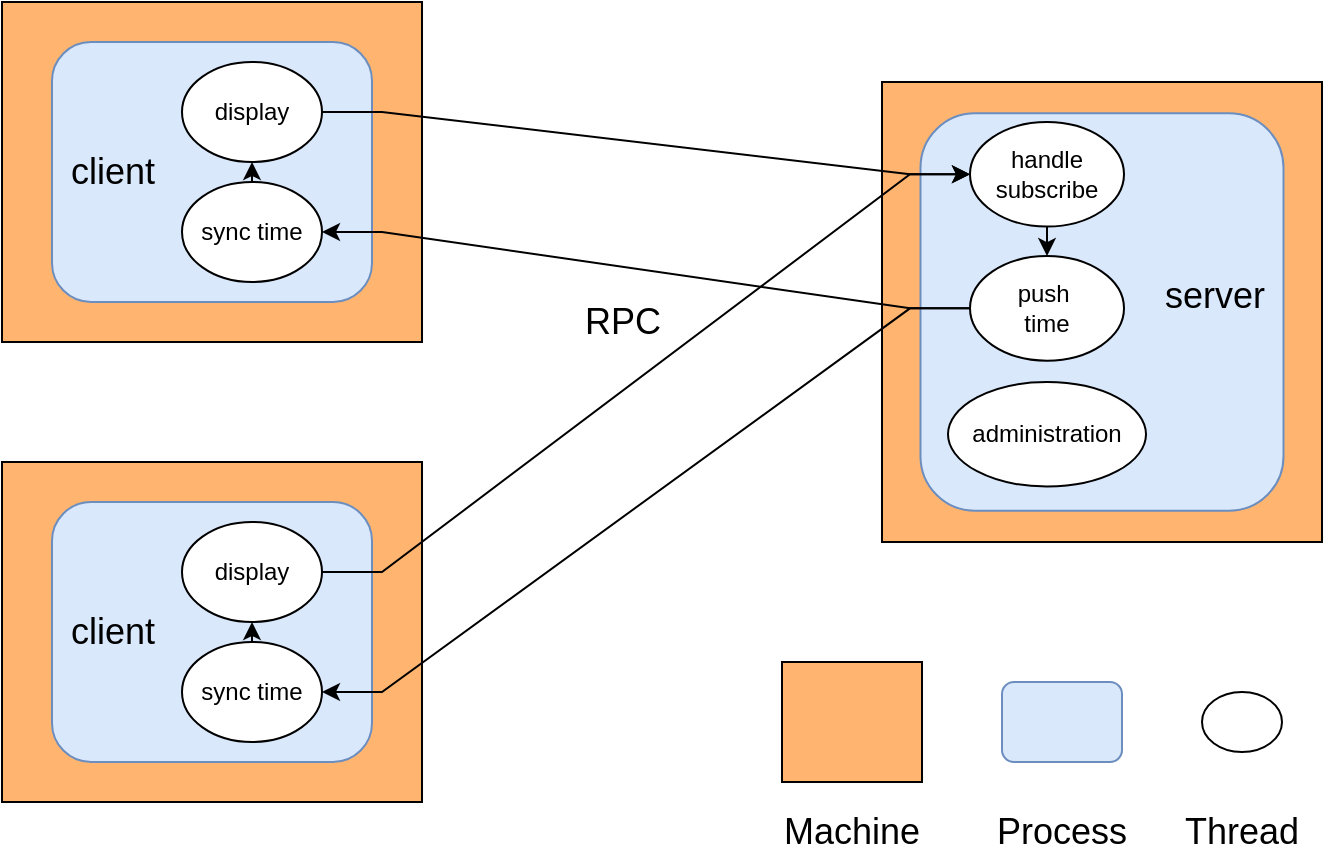 <mxfile version="20.5.2" type="github">
  <diagram id="RbMgAAy92q9eUkuMfOsH" name="第 1 页">
    <mxGraphModel dx="1038" dy="539" grid="1" gridSize="10" guides="1" tooltips="1" connect="1" arrows="1" fold="1" page="1" pageScale="1" pageWidth="827" pageHeight="1169" math="0" shadow="0">
      <root>
        <mxCell id="0" />
        <mxCell id="1" parent="0" />
        <mxCell id="Arx3bD0SInVLwc2aBMIQ-6" value="" style="group" vertex="1" connectable="0" parent="1">
          <mxGeometry x="70" y="60" width="210" height="170" as="geometry" />
        </mxCell>
        <mxCell id="Arx3bD0SInVLwc2aBMIQ-2" value="" style="rounded=0;whiteSpace=wrap;html=1;fillColor=#FFB570;" vertex="1" parent="Arx3bD0SInVLwc2aBMIQ-6">
          <mxGeometry width="210" height="170" as="geometry" />
        </mxCell>
        <mxCell id="Arx3bD0SInVLwc2aBMIQ-3" value="" style="rounded=1;whiteSpace=wrap;html=1;fillColor=#dae8fc;strokeColor=#6c8ebf;" vertex="1" parent="Arx3bD0SInVLwc2aBMIQ-6">
          <mxGeometry x="25" y="20" width="160" height="130" as="geometry" />
        </mxCell>
        <mxCell id="Arx3bD0SInVLwc2aBMIQ-1" value="display" style="ellipse;whiteSpace=wrap;html=1;" vertex="1" parent="Arx3bD0SInVLwc2aBMIQ-6">
          <mxGeometry x="90" y="30" width="70" height="50" as="geometry" />
        </mxCell>
        <mxCell id="Arx3bD0SInVLwc2aBMIQ-41" style="edgeStyle=none;rounded=0;orthogonalLoop=1;jettySize=auto;html=1;exitX=0.5;exitY=0;exitDx=0;exitDy=0;entryX=0.5;entryY=1;entryDx=0;entryDy=0;fontSize=18;" edge="1" parent="Arx3bD0SInVLwc2aBMIQ-6" source="Arx3bD0SInVLwc2aBMIQ-4" target="Arx3bD0SInVLwc2aBMIQ-1">
          <mxGeometry relative="1" as="geometry" />
        </mxCell>
        <mxCell id="Arx3bD0SInVLwc2aBMIQ-4" value="sync time" style="ellipse;whiteSpace=wrap;html=1;" vertex="1" parent="Arx3bD0SInVLwc2aBMIQ-6">
          <mxGeometry x="90" y="90" width="70" height="50" as="geometry" />
        </mxCell>
        <mxCell id="Arx3bD0SInVLwc2aBMIQ-5" value="&lt;font style=&quot;font-size: 18px;&quot;&gt;client&lt;/font&gt;" style="text;html=1;align=center;verticalAlign=middle;resizable=0;points=[];autosize=1;strokeColor=none;fillColor=none;" vertex="1" parent="Arx3bD0SInVLwc2aBMIQ-6">
          <mxGeometry x="20" y="65" width="70" height="40" as="geometry" />
        </mxCell>
        <mxCell id="Arx3bD0SInVLwc2aBMIQ-7" value="" style="group" vertex="1" connectable="0" parent="1">
          <mxGeometry x="70" y="290" width="210" height="170" as="geometry" />
        </mxCell>
        <mxCell id="Arx3bD0SInVLwc2aBMIQ-8" value="" style="rounded=0;whiteSpace=wrap;html=1;fillColor=#FFB570;" vertex="1" parent="Arx3bD0SInVLwc2aBMIQ-7">
          <mxGeometry width="210" height="170" as="geometry" />
        </mxCell>
        <mxCell id="Arx3bD0SInVLwc2aBMIQ-9" value="" style="rounded=1;whiteSpace=wrap;html=1;fillColor=#dae8fc;strokeColor=#6c8ebf;" vertex="1" parent="Arx3bD0SInVLwc2aBMIQ-7">
          <mxGeometry x="25" y="20" width="160" height="130" as="geometry" />
        </mxCell>
        <mxCell id="Arx3bD0SInVLwc2aBMIQ-10" value="display" style="ellipse;whiteSpace=wrap;html=1;" vertex="1" parent="Arx3bD0SInVLwc2aBMIQ-7">
          <mxGeometry x="90" y="30" width="70" height="50" as="geometry" />
        </mxCell>
        <mxCell id="Arx3bD0SInVLwc2aBMIQ-42" style="edgeStyle=none;rounded=0;orthogonalLoop=1;jettySize=auto;html=1;exitX=0.5;exitY=0;exitDx=0;exitDy=0;entryX=0.5;entryY=1;entryDx=0;entryDy=0;fontSize=18;" edge="1" parent="Arx3bD0SInVLwc2aBMIQ-7" source="Arx3bD0SInVLwc2aBMIQ-11" target="Arx3bD0SInVLwc2aBMIQ-10">
          <mxGeometry relative="1" as="geometry" />
        </mxCell>
        <mxCell id="Arx3bD0SInVLwc2aBMIQ-11" value="sync time" style="ellipse;whiteSpace=wrap;html=1;" vertex="1" parent="Arx3bD0SInVLwc2aBMIQ-7">
          <mxGeometry x="90" y="90" width="70" height="50" as="geometry" />
        </mxCell>
        <mxCell id="Arx3bD0SInVLwc2aBMIQ-12" value="&lt;font style=&quot;font-size: 18px;&quot;&gt;client&lt;/font&gt;" style="text;html=1;align=center;verticalAlign=middle;resizable=0;points=[];autosize=1;strokeColor=none;fillColor=none;" vertex="1" parent="Arx3bD0SInVLwc2aBMIQ-7">
          <mxGeometry x="20" y="65" width="70" height="40" as="geometry" />
        </mxCell>
        <mxCell id="Arx3bD0SInVLwc2aBMIQ-22" value="" style="group" vertex="1" connectable="0" parent="1">
          <mxGeometry x="460" y="390" width="260" height="100" as="geometry" />
        </mxCell>
        <mxCell id="Arx3bD0SInVLwc2aBMIQ-13" value="" style="group" vertex="1" connectable="0" parent="Arx3bD0SInVLwc2aBMIQ-22">
          <mxGeometry width="70" height="60" as="geometry" />
        </mxCell>
        <mxCell id="Arx3bD0SInVLwc2aBMIQ-14" value="" style="rounded=0;whiteSpace=wrap;html=1;fillColor=#FFB570;" vertex="1" parent="Arx3bD0SInVLwc2aBMIQ-13">
          <mxGeometry width="70" height="60.0" as="geometry" />
        </mxCell>
        <mxCell id="Arx3bD0SInVLwc2aBMIQ-15" value="" style="rounded=1;whiteSpace=wrap;html=1;fillColor=#dae8fc;strokeColor=#6c8ebf;" vertex="1" parent="Arx3bD0SInVLwc2aBMIQ-22">
          <mxGeometry x="110" y="10" width="60" height="40" as="geometry" />
        </mxCell>
        <mxCell id="Arx3bD0SInVLwc2aBMIQ-17" value="" style="ellipse;whiteSpace=wrap;html=1;" vertex="1" parent="Arx3bD0SInVLwc2aBMIQ-22">
          <mxGeometry x="210" y="15" width="40" height="30" as="geometry" />
        </mxCell>
        <mxCell id="Arx3bD0SInVLwc2aBMIQ-19" value="Machine" style="text;html=1;strokeColor=none;fillColor=none;align=center;verticalAlign=middle;whiteSpace=wrap;rounded=0;fontSize=18;" vertex="1" parent="Arx3bD0SInVLwc2aBMIQ-22">
          <mxGeometry x="5" y="70" width="60" height="30" as="geometry" />
        </mxCell>
        <mxCell id="Arx3bD0SInVLwc2aBMIQ-20" value="Process" style="text;html=1;strokeColor=none;fillColor=none;align=center;verticalAlign=middle;whiteSpace=wrap;rounded=0;fontSize=18;" vertex="1" parent="Arx3bD0SInVLwc2aBMIQ-22">
          <mxGeometry x="110" y="70" width="60" height="30" as="geometry" />
        </mxCell>
        <mxCell id="Arx3bD0SInVLwc2aBMIQ-21" value="Thread" style="text;html=1;strokeColor=none;fillColor=none;align=center;verticalAlign=middle;whiteSpace=wrap;rounded=0;fontSize=18;" vertex="1" parent="Arx3bD0SInVLwc2aBMIQ-22">
          <mxGeometry x="200" y="70" width="60" height="30" as="geometry" />
        </mxCell>
        <mxCell id="Arx3bD0SInVLwc2aBMIQ-33" value="" style="group" vertex="1" connectable="0" parent="1">
          <mxGeometry x="510" y="100" width="220" height="230" as="geometry" />
        </mxCell>
        <mxCell id="Arx3bD0SInVLwc2aBMIQ-24" value="" style="rounded=0;whiteSpace=wrap;html=1;fillColor=#FFB570;" vertex="1" parent="Arx3bD0SInVLwc2aBMIQ-33">
          <mxGeometry width="220.0" height="230" as="geometry" />
        </mxCell>
        <mxCell id="Arx3bD0SInVLwc2aBMIQ-25" value="" style="rounded=1;whiteSpace=wrap;html=1;fillColor=#dae8fc;strokeColor=#6c8ebf;" vertex="1" parent="Arx3bD0SInVLwc2aBMIQ-33">
          <mxGeometry x="19.25" y="15.679" width="181.5" height="198.636" as="geometry" />
        </mxCell>
        <mxCell id="Arx3bD0SInVLwc2aBMIQ-40" style="rounded=0;orthogonalLoop=1;jettySize=auto;html=1;exitX=0.5;exitY=1;exitDx=0;exitDy=0;entryX=0.5;entryY=0;entryDx=0;entryDy=0;fontSize=18;" edge="1" parent="Arx3bD0SInVLwc2aBMIQ-33" source="Arx3bD0SInVLwc2aBMIQ-26" target="Arx3bD0SInVLwc2aBMIQ-27">
          <mxGeometry relative="1" as="geometry" />
        </mxCell>
        <mxCell id="Arx3bD0SInVLwc2aBMIQ-26" value="handle subscribe" style="ellipse;whiteSpace=wrap;html=1;" vertex="1" parent="Arx3bD0SInVLwc2aBMIQ-33">
          <mxGeometry x="44" y="20.004" width="77" height="52.273" as="geometry" />
        </mxCell>
        <mxCell id="Arx3bD0SInVLwc2aBMIQ-27" value="push&amp;nbsp;&lt;br&gt;time" style="ellipse;whiteSpace=wrap;html=1;" vertex="1" parent="Arx3bD0SInVLwc2aBMIQ-33">
          <mxGeometry x="44" y="87.041" width="77" height="52.273" as="geometry" />
        </mxCell>
        <mxCell id="Arx3bD0SInVLwc2aBMIQ-28" value="&lt;font style=&quot;font-size: 18px;&quot;&gt;server&lt;/font&gt;" style="text;html=1;align=center;verticalAlign=middle;resizable=0;points=[];autosize=1;strokeColor=none;fillColor=none;" vertex="1" parent="Arx3bD0SInVLwc2aBMIQ-33">
          <mxGeometry x="130.75" y="87.038" width="70" height="40" as="geometry" />
        </mxCell>
        <mxCell id="Arx3bD0SInVLwc2aBMIQ-31" value="administration" style="ellipse;whiteSpace=wrap;html=1;" vertex="1" parent="Arx3bD0SInVLwc2aBMIQ-33">
          <mxGeometry x="33" y="149.998" width="99.0" height="52.273" as="geometry" />
        </mxCell>
        <mxCell id="Arx3bD0SInVLwc2aBMIQ-34" style="edgeStyle=entityRelationEdgeStyle;rounded=0;orthogonalLoop=1;jettySize=auto;html=1;exitX=1;exitY=0.5;exitDx=0;exitDy=0;fontSize=18;" edge="1" parent="1" source="Arx3bD0SInVLwc2aBMIQ-1" target="Arx3bD0SInVLwc2aBMIQ-26">
          <mxGeometry relative="1" as="geometry" />
        </mxCell>
        <mxCell id="Arx3bD0SInVLwc2aBMIQ-36" style="edgeStyle=entityRelationEdgeStyle;rounded=0;orthogonalLoop=1;jettySize=auto;html=1;exitX=1;exitY=0.5;exitDx=0;exitDy=0;entryX=0;entryY=0.5;entryDx=0;entryDy=0;fontSize=18;" edge="1" parent="1" source="Arx3bD0SInVLwc2aBMIQ-10" target="Arx3bD0SInVLwc2aBMIQ-26">
          <mxGeometry relative="1" as="geometry" />
        </mxCell>
        <mxCell id="Arx3bD0SInVLwc2aBMIQ-38" style="edgeStyle=entityRelationEdgeStyle;rounded=0;orthogonalLoop=1;jettySize=auto;html=1;exitX=0;exitY=0.5;exitDx=0;exitDy=0;fontSize=18;" edge="1" parent="1" source="Arx3bD0SInVLwc2aBMIQ-27" target="Arx3bD0SInVLwc2aBMIQ-4">
          <mxGeometry relative="1" as="geometry" />
        </mxCell>
        <mxCell id="Arx3bD0SInVLwc2aBMIQ-39" style="edgeStyle=entityRelationEdgeStyle;rounded=0;orthogonalLoop=1;jettySize=auto;html=1;exitX=0;exitY=0.5;exitDx=0;exitDy=0;entryX=1;entryY=0.5;entryDx=0;entryDy=0;fontSize=18;" edge="1" parent="1" source="Arx3bD0SInVLwc2aBMIQ-27" target="Arx3bD0SInVLwc2aBMIQ-11">
          <mxGeometry relative="1" as="geometry" />
        </mxCell>
        <mxCell id="Arx3bD0SInVLwc2aBMIQ-43" value="RPC" style="text;html=1;align=center;verticalAlign=middle;resizable=0;points=[];autosize=1;strokeColor=none;fillColor=none;fontSize=18;" vertex="1" parent="1">
          <mxGeometry x="350" y="200" width="60" height="40" as="geometry" />
        </mxCell>
      </root>
    </mxGraphModel>
  </diagram>
</mxfile>
